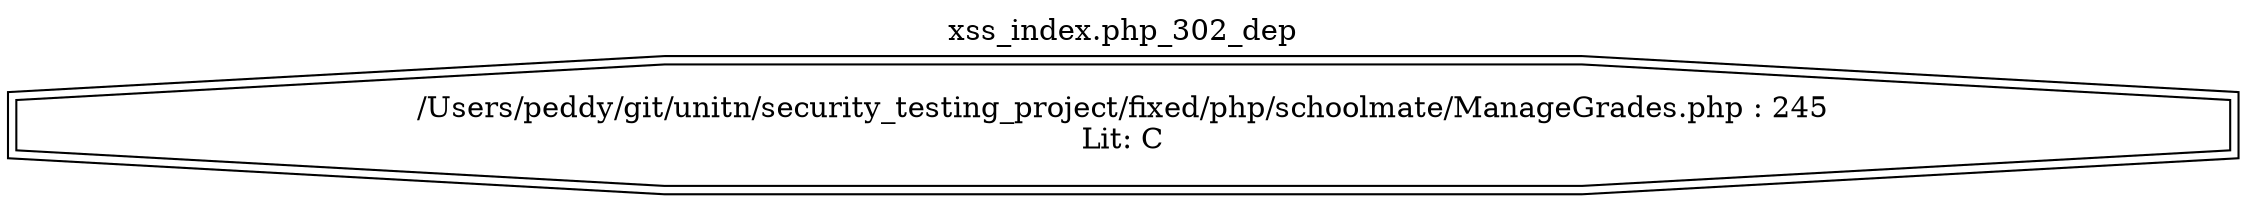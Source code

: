 digraph cfg {
  label="xss_index.php_302_dep";
  labelloc=t;
  n1 [shape=doubleoctagon, label="/Users/peddy/git/unitn/security_testing_project/fixed/php/schoolmate/ManageGrades.php : 245\nLit: C\n"];
}
